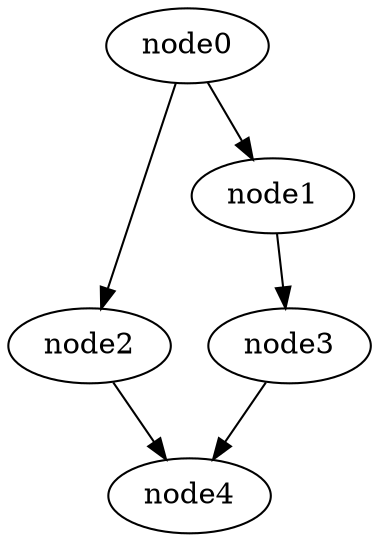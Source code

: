 digraph g{
	node4
	node3 -> node4
	node2 -> node4
	node1 -> node3
	node0 -> node2
	node0 -> node1
}
